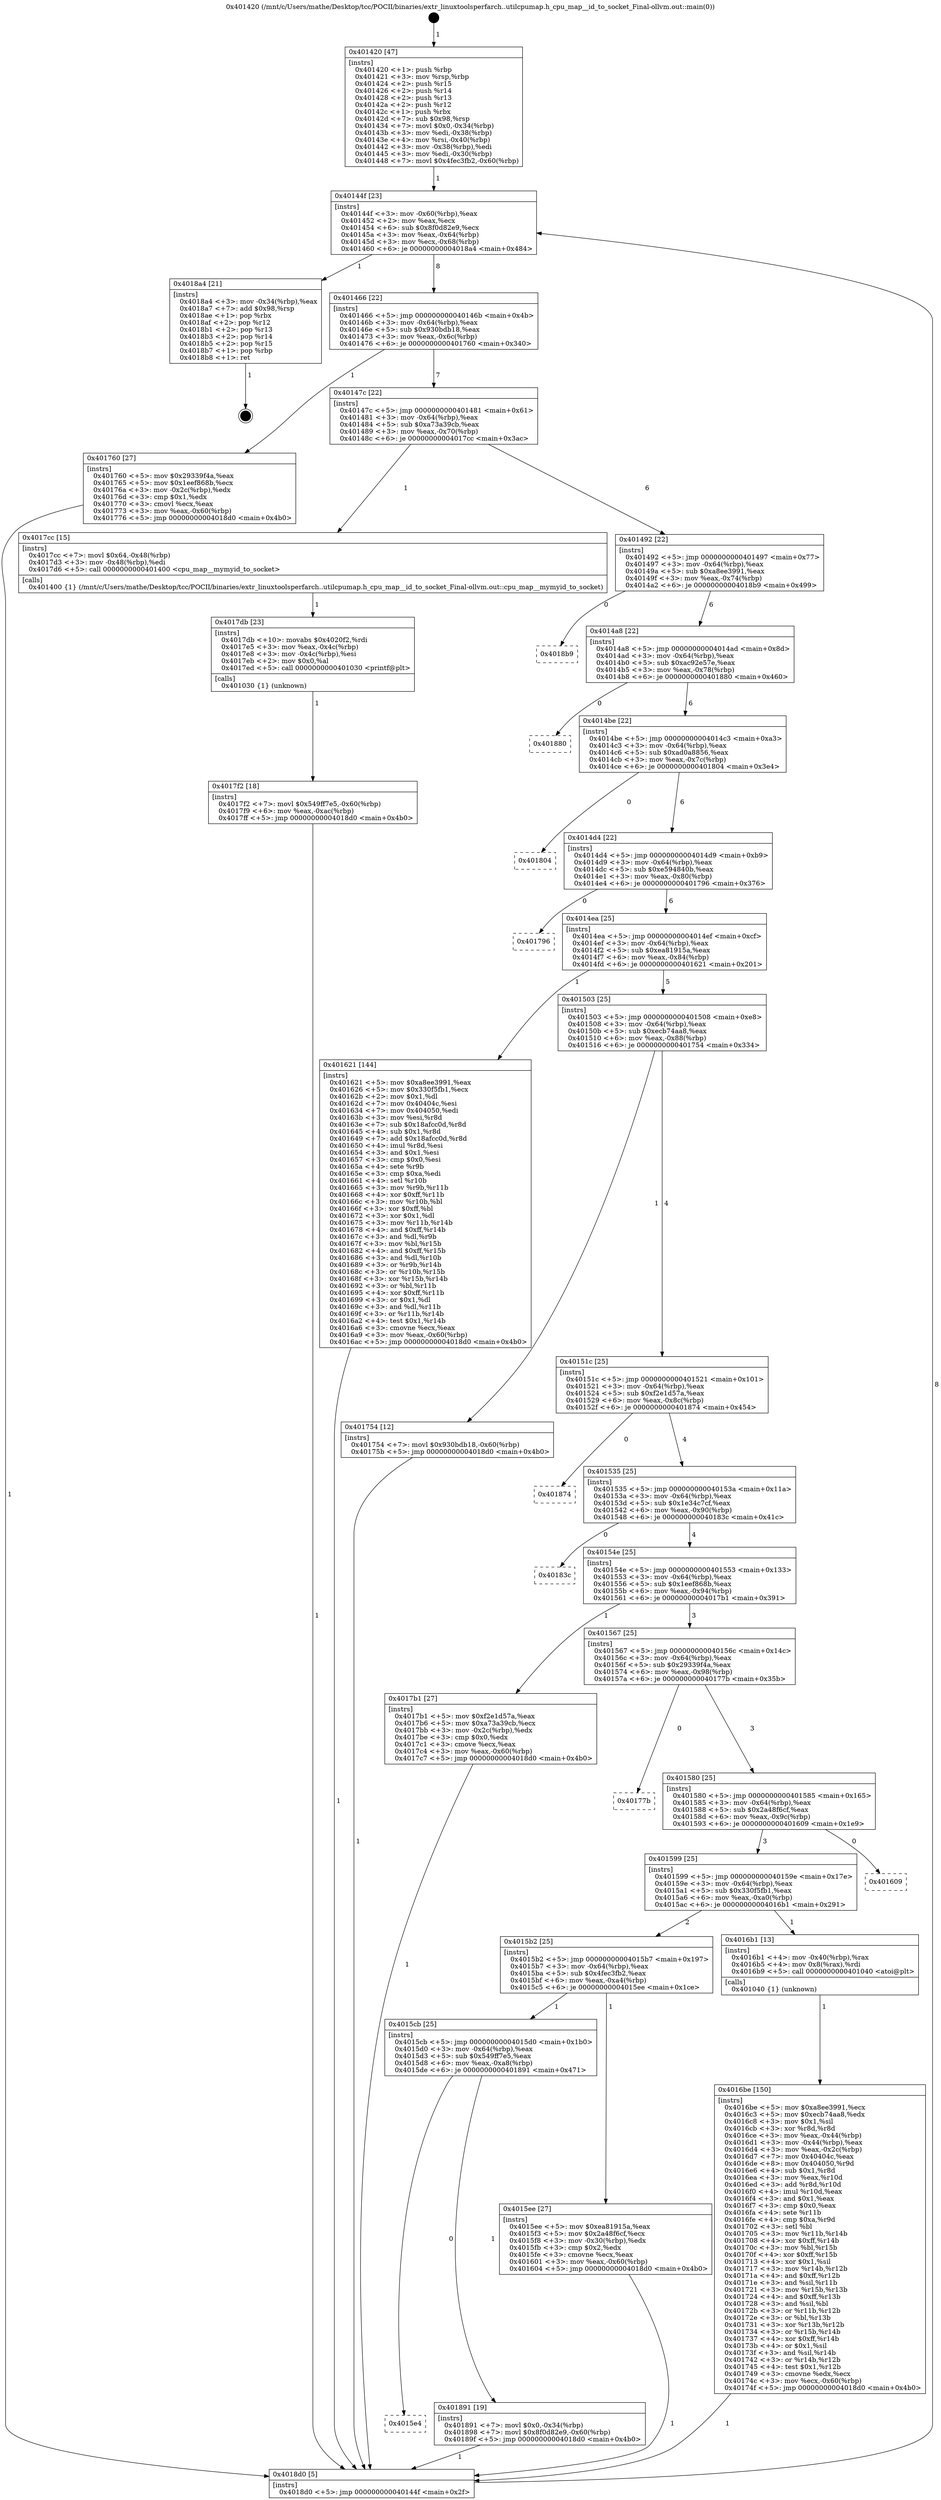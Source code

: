 digraph "0x401420" {
  label = "0x401420 (/mnt/c/Users/mathe/Desktop/tcc/POCII/binaries/extr_linuxtoolsperfarch..utilcpumap.h_cpu_map__id_to_socket_Final-ollvm.out::main(0))"
  labelloc = "t"
  node[shape=record]

  Entry [label="",width=0.3,height=0.3,shape=circle,fillcolor=black,style=filled]
  "0x40144f" [label="{
     0x40144f [23]\l
     | [instrs]\l
     &nbsp;&nbsp;0x40144f \<+3\>: mov -0x60(%rbp),%eax\l
     &nbsp;&nbsp;0x401452 \<+2\>: mov %eax,%ecx\l
     &nbsp;&nbsp;0x401454 \<+6\>: sub $0x8f0d82e9,%ecx\l
     &nbsp;&nbsp;0x40145a \<+3\>: mov %eax,-0x64(%rbp)\l
     &nbsp;&nbsp;0x40145d \<+3\>: mov %ecx,-0x68(%rbp)\l
     &nbsp;&nbsp;0x401460 \<+6\>: je 00000000004018a4 \<main+0x484\>\l
  }"]
  "0x4018a4" [label="{
     0x4018a4 [21]\l
     | [instrs]\l
     &nbsp;&nbsp;0x4018a4 \<+3\>: mov -0x34(%rbp),%eax\l
     &nbsp;&nbsp;0x4018a7 \<+7\>: add $0x98,%rsp\l
     &nbsp;&nbsp;0x4018ae \<+1\>: pop %rbx\l
     &nbsp;&nbsp;0x4018af \<+2\>: pop %r12\l
     &nbsp;&nbsp;0x4018b1 \<+2\>: pop %r13\l
     &nbsp;&nbsp;0x4018b3 \<+2\>: pop %r14\l
     &nbsp;&nbsp;0x4018b5 \<+2\>: pop %r15\l
     &nbsp;&nbsp;0x4018b7 \<+1\>: pop %rbp\l
     &nbsp;&nbsp;0x4018b8 \<+1\>: ret\l
  }"]
  "0x401466" [label="{
     0x401466 [22]\l
     | [instrs]\l
     &nbsp;&nbsp;0x401466 \<+5\>: jmp 000000000040146b \<main+0x4b\>\l
     &nbsp;&nbsp;0x40146b \<+3\>: mov -0x64(%rbp),%eax\l
     &nbsp;&nbsp;0x40146e \<+5\>: sub $0x930bdb18,%eax\l
     &nbsp;&nbsp;0x401473 \<+3\>: mov %eax,-0x6c(%rbp)\l
     &nbsp;&nbsp;0x401476 \<+6\>: je 0000000000401760 \<main+0x340\>\l
  }"]
  Exit [label="",width=0.3,height=0.3,shape=circle,fillcolor=black,style=filled,peripheries=2]
  "0x401760" [label="{
     0x401760 [27]\l
     | [instrs]\l
     &nbsp;&nbsp;0x401760 \<+5\>: mov $0x29339f4a,%eax\l
     &nbsp;&nbsp;0x401765 \<+5\>: mov $0x1eef868b,%ecx\l
     &nbsp;&nbsp;0x40176a \<+3\>: mov -0x2c(%rbp),%edx\l
     &nbsp;&nbsp;0x40176d \<+3\>: cmp $0x1,%edx\l
     &nbsp;&nbsp;0x401770 \<+3\>: cmovl %ecx,%eax\l
     &nbsp;&nbsp;0x401773 \<+3\>: mov %eax,-0x60(%rbp)\l
     &nbsp;&nbsp;0x401776 \<+5\>: jmp 00000000004018d0 \<main+0x4b0\>\l
  }"]
  "0x40147c" [label="{
     0x40147c [22]\l
     | [instrs]\l
     &nbsp;&nbsp;0x40147c \<+5\>: jmp 0000000000401481 \<main+0x61\>\l
     &nbsp;&nbsp;0x401481 \<+3\>: mov -0x64(%rbp),%eax\l
     &nbsp;&nbsp;0x401484 \<+5\>: sub $0xa73a39cb,%eax\l
     &nbsp;&nbsp;0x401489 \<+3\>: mov %eax,-0x70(%rbp)\l
     &nbsp;&nbsp;0x40148c \<+6\>: je 00000000004017cc \<main+0x3ac\>\l
  }"]
  "0x4015e4" [label="{
     0x4015e4\l
  }", style=dashed]
  "0x4017cc" [label="{
     0x4017cc [15]\l
     | [instrs]\l
     &nbsp;&nbsp;0x4017cc \<+7\>: movl $0x64,-0x48(%rbp)\l
     &nbsp;&nbsp;0x4017d3 \<+3\>: mov -0x48(%rbp),%edi\l
     &nbsp;&nbsp;0x4017d6 \<+5\>: call 0000000000401400 \<cpu_map__mymyid_to_socket\>\l
     | [calls]\l
     &nbsp;&nbsp;0x401400 \{1\} (/mnt/c/Users/mathe/Desktop/tcc/POCII/binaries/extr_linuxtoolsperfarch..utilcpumap.h_cpu_map__id_to_socket_Final-ollvm.out::cpu_map__mymyid_to_socket)\l
  }"]
  "0x401492" [label="{
     0x401492 [22]\l
     | [instrs]\l
     &nbsp;&nbsp;0x401492 \<+5\>: jmp 0000000000401497 \<main+0x77\>\l
     &nbsp;&nbsp;0x401497 \<+3\>: mov -0x64(%rbp),%eax\l
     &nbsp;&nbsp;0x40149a \<+5\>: sub $0xa8ee3991,%eax\l
     &nbsp;&nbsp;0x40149f \<+3\>: mov %eax,-0x74(%rbp)\l
     &nbsp;&nbsp;0x4014a2 \<+6\>: je 00000000004018b9 \<main+0x499\>\l
  }"]
  "0x401891" [label="{
     0x401891 [19]\l
     | [instrs]\l
     &nbsp;&nbsp;0x401891 \<+7\>: movl $0x0,-0x34(%rbp)\l
     &nbsp;&nbsp;0x401898 \<+7\>: movl $0x8f0d82e9,-0x60(%rbp)\l
     &nbsp;&nbsp;0x40189f \<+5\>: jmp 00000000004018d0 \<main+0x4b0\>\l
  }"]
  "0x4018b9" [label="{
     0x4018b9\l
  }", style=dashed]
  "0x4014a8" [label="{
     0x4014a8 [22]\l
     | [instrs]\l
     &nbsp;&nbsp;0x4014a8 \<+5\>: jmp 00000000004014ad \<main+0x8d\>\l
     &nbsp;&nbsp;0x4014ad \<+3\>: mov -0x64(%rbp),%eax\l
     &nbsp;&nbsp;0x4014b0 \<+5\>: sub $0xac92e57e,%eax\l
     &nbsp;&nbsp;0x4014b5 \<+3\>: mov %eax,-0x78(%rbp)\l
     &nbsp;&nbsp;0x4014b8 \<+6\>: je 0000000000401880 \<main+0x460\>\l
  }"]
  "0x4017f2" [label="{
     0x4017f2 [18]\l
     | [instrs]\l
     &nbsp;&nbsp;0x4017f2 \<+7\>: movl $0x549ff7e5,-0x60(%rbp)\l
     &nbsp;&nbsp;0x4017f9 \<+6\>: mov %eax,-0xac(%rbp)\l
     &nbsp;&nbsp;0x4017ff \<+5\>: jmp 00000000004018d0 \<main+0x4b0\>\l
  }"]
  "0x401880" [label="{
     0x401880\l
  }", style=dashed]
  "0x4014be" [label="{
     0x4014be [22]\l
     | [instrs]\l
     &nbsp;&nbsp;0x4014be \<+5\>: jmp 00000000004014c3 \<main+0xa3\>\l
     &nbsp;&nbsp;0x4014c3 \<+3\>: mov -0x64(%rbp),%eax\l
     &nbsp;&nbsp;0x4014c6 \<+5\>: sub $0xad0a8856,%eax\l
     &nbsp;&nbsp;0x4014cb \<+3\>: mov %eax,-0x7c(%rbp)\l
     &nbsp;&nbsp;0x4014ce \<+6\>: je 0000000000401804 \<main+0x3e4\>\l
  }"]
  "0x4017db" [label="{
     0x4017db [23]\l
     | [instrs]\l
     &nbsp;&nbsp;0x4017db \<+10\>: movabs $0x4020f2,%rdi\l
     &nbsp;&nbsp;0x4017e5 \<+3\>: mov %eax,-0x4c(%rbp)\l
     &nbsp;&nbsp;0x4017e8 \<+3\>: mov -0x4c(%rbp),%esi\l
     &nbsp;&nbsp;0x4017eb \<+2\>: mov $0x0,%al\l
     &nbsp;&nbsp;0x4017ed \<+5\>: call 0000000000401030 \<printf@plt\>\l
     | [calls]\l
     &nbsp;&nbsp;0x401030 \{1\} (unknown)\l
  }"]
  "0x401804" [label="{
     0x401804\l
  }", style=dashed]
  "0x4014d4" [label="{
     0x4014d4 [22]\l
     | [instrs]\l
     &nbsp;&nbsp;0x4014d4 \<+5\>: jmp 00000000004014d9 \<main+0xb9\>\l
     &nbsp;&nbsp;0x4014d9 \<+3\>: mov -0x64(%rbp),%eax\l
     &nbsp;&nbsp;0x4014dc \<+5\>: sub $0xe594840b,%eax\l
     &nbsp;&nbsp;0x4014e1 \<+3\>: mov %eax,-0x80(%rbp)\l
     &nbsp;&nbsp;0x4014e4 \<+6\>: je 0000000000401796 \<main+0x376\>\l
  }"]
  "0x4016be" [label="{
     0x4016be [150]\l
     | [instrs]\l
     &nbsp;&nbsp;0x4016be \<+5\>: mov $0xa8ee3991,%ecx\l
     &nbsp;&nbsp;0x4016c3 \<+5\>: mov $0xecb74aa8,%edx\l
     &nbsp;&nbsp;0x4016c8 \<+3\>: mov $0x1,%sil\l
     &nbsp;&nbsp;0x4016cb \<+3\>: xor %r8d,%r8d\l
     &nbsp;&nbsp;0x4016ce \<+3\>: mov %eax,-0x44(%rbp)\l
     &nbsp;&nbsp;0x4016d1 \<+3\>: mov -0x44(%rbp),%eax\l
     &nbsp;&nbsp;0x4016d4 \<+3\>: mov %eax,-0x2c(%rbp)\l
     &nbsp;&nbsp;0x4016d7 \<+7\>: mov 0x40404c,%eax\l
     &nbsp;&nbsp;0x4016de \<+8\>: mov 0x404050,%r9d\l
     &nbsp;&nbsp;0x4016e6 \<+4\>: sub $0x1,%r8d\l
     &nbsp;&nbsp;0x4016ea \<+3\>: mov %eax,%r10d\l
     &nbsp;&nbsp;0x4016ed \<+3\>: add %r8d,%r10d\l
     &nbsp;&nbsp;0x4016f0 \<+4\>: imul %r10d,%eax\l
     &nbsp;&nbsp;0x4016f4 \<+3\>: and $0x1,%eax\l
     &nbsp;&nbsp;0x4016f7 \<+3\>: cmp $0x0,%eax\l
     &nbsp;&nbsp;0x4016fa \<+4\>: sete %r11b\l
     &nbsp;&nbsp;0x4016fe \<+4\>: cmp $0xa,%r9d\l
     &nbsp;&nbsp;0x401702 \<+3\>: setl %bl\l
     &nbsp;&nbsp;0x401705 \<+3\>: mov %r11b,%r14b\l
     &nbsp;&nbsp;0x401708 \<+4\>: xor $0xff,%r14b\l
     &nbsp;&nbsp;0x40170c \<+3\>: mov %bl,%r15b\l
     &nbsp;&nbsp;0x40170f \<+4\>: xor $0xff,%r15b\l
     &nbsp;&nbsp;0x401713 \<+4\>: xor $0x1,%sil\l
     &nbsp;&nbsp;0x401717 \<+3\>: mov %r14b,%r12b\l
     &nbsp;&nbsp;0x40171a \<+4\>: and $0xff,%r12b\l
     &nbsp;&nbsp;0x40171e \<+3\>: and %sil,%r11b\l
     &nbsp;&nbsp;0x401721 \<+3\>: mov %r15b,%r13b\l
     &nbsp;&nbsp;0x401724 \<+4\>: and $0xff,%r13b\l
     &nbsp;&nbsp;0x401728 \<+3\>: and %sil,%bl\l
     &nbsp;&nbsp;0x40172b \<+3\>: or %r11b,%r12b\l
     &nbsp;&nbsp;0x40172e \<+3\>: or %bl,%r13b\l
     &nbsp;&nbsp;0x401731 \<+3\>: xor %r13b,%r12b\l
     &nbsp;&nbsp;0x401734 \<+3\>: or %r15b,%r14b\l
     &nbsp;&nbsp;0x401737 \<+4\>: xor $0xff,%r14b\l
     &nbsp;&nbsp;0x40173b \<+4\>: or $0x1,%sil\l
     &nbsp;&nbsp;0x40173f \<+3\>: and %sil,%r14b\l
     &nbsp;&nbsp;0x401742 \<+3\>: or %r14b,%r12b\l
     &nbsp;&nbsp;0x401745 \<+4\>: test $0x1,%r12b\l
     &nbsp;&nbsp;0x401749 \<+3\>: cmovne %edx,%ecx\l
     &nbsp;&nbsp;0x40174c \<+3\>: mov %ecx,-0x60(%rbp)\l
     &nbsp;&nbsp;0x40174f \<+5\>: jmp 00000000004018d0 \<main+0x4b0\>\l
  }"]
  "0x401796" [label="{
     0x401796\l
  }", style=dashed]
  "0x4014ea" [label="{
     0x4014ea [25]\l
     | [instrs]\l
     &nbsp;&nbsp;0x4014ea \<+5\>: jmp 00000000004014ef \<main+0xcf\>\l
     &nbsp;&nbsp;0x4014ef \<+3\>: mov -0x64(%rbp),%eax\l
     &nbsp;&nbsp;0x4014f2 \<+5\>: sub $0xea81915a,%eax\l
     &nbsp;&nbsp;0x4014f7 \<+6\>: mov %eax,-0x84(%rbp)\l
     &nbsp;&nbsp;0x4014fd \<+6\>: je 0000000000401621 \<main+0x201\>\l
  }"]
  "0x401420" [label="{
     0x401420 [47]\l
     | [instrs]\l
     &nbsp;&nbsp;0x401420 \<+1\>: push %rbp\l
     &nbsp;&nbsp;0x401421 \<+3\>: mov %rsp,%rbp\l
     &nbsp;&nbsp;0x401424 \<+2\>: push %r15\l
     &nbsp;&nbsp;0x401426 \<+2\>: push %r14\l
     &nbsp;&nbsp;0x401428 \<+2\>: push %r13\l
     &nbsp;&nbsp;0x40142a \<+2\>: push %r12\l
     &nbsp;&nbsp;0x40142c \<+1\>: push %rbx\l
     &nbsp;&nbsp;0x40142d \<+7\>: sub $0x98,%rsp\l
     &nbsp;&nbsp;0x401434 \<+7\>: movl $0x0,-0x34(%rbp)\l
     &nbsp;&nbsp;0x40143b \<+3\>: mov %edi,-0x38(%rbp)\l
     &nbsp;&nbsp;0x40143e \<+4\>: mov %rsi,-0x40(%rbp)\l
     &nbsp;&nbsp;0x401442 \<+3\>: mov -0x38(%rbp),%edi\l
     &nbsp;&nbsp;0x401445 \<+3\>: mov %edi,-0x30(%rbp)\l
     &nbsp;&nbsp;0x401448 \<+7\>: movl $0x4fec3fb2,-0x60(%rbp)\l
  }"]
  "0x401621" [label="{
     0x401621 [144]\l
     | [instrs]\l
     &nbsp;&nbsp;0x401621 \<+5\>: mov $0xa8ee3991,%eax\l
     &nbsp;&nbsp;0x401626 \<+5\>: mov $0x330f5fb1,%ecx\l
     &nbsp;&nbsp;0x40162b \<+2\>: mov $0x1,%dl\l
     &nbsp;&nbsp;0x40162d \<+7\>: mov 0x40404c,%esi\l
     &nbsp;&nbsp;0x401634 \<+7\>: mov 0x404050,%edi\l
     &nbsp;&nbsp;0x40163b \<+3\>: mov %esi,%r8d\l
     &nbsp;&nbsp;0x40163e \<+7\>: sub $0x18afcc0d,%r8d\l
     &nbsp;&nbsp;0x401645 \<+4\>: sub $0x1,%r8d\l
     &nbsp;&nbsp;0x401649 \<+7\>: add $0x18afcc0d,%r8d\l
     &nbsp;&nbsp;0x401650 \<+4\>: imul %r8d,%esi\l
     &nbsp;&nbsp;0x401654 \<+3\>: and $0x1,%esi\l
     &nbsp;&nbsp;0x401657 \<+3\>: cmp $0x0,%esi\l
     &nbsp;&nbsp;0x40165a \<+4\>: sete %r9b\l
     &nbsp;&nbsp;0x40165e \<+3\>: cmp $0xa,%edi\l
     &nbsp;&nbsp;0x401661 \<+4\>: setl %r10b\l
     &nbsp;&nbsp;0x401665 \<+3\>: mov %r9b,%r11b\l
     &nbsp;&nbsp;0x401668 \<+4\>: xor $0xff,%r11b\l
     &nbsp;&nbsp;0x40166c \<+3\>: mov %r10b,%bl\l
     &nbsp;&nbsp;0x40166f \<+3\>: xor $0xff,%bl\l
     &nbsp;&nbsp;0x401672 \<+3\>: xor $0x1,%dl\l
     &nbsp;&nbsp;0x401675 \<+3\>: mov %r11b,%r14b\l
     &nbsp;&nbsp;0x401678 \<+4\>: and $0xff,%r14b\l
     &nbsp;&nbsp;0x40167c \<+3\>: and %dl,%r9b\l
     &nbsp;&nbsp;0x40167f \<+3\>: mov %bl,%r15b\l
     &nbsp;&nbsp;0x401682 \<+4\>: and $0xff,%r15b\l
     &nbsp;&nbsp;0x401686 \<+3\>: and %dl,%r10b\l
     &nbsp;&nbsp;0x401689 \<+3\>: or %r9b,%r14b\l
     &nbsp;&nbsp;0x40168c \<+3\>: or %r10b,%r15b\l
     &nbsp;&nbsp;0x40168f \<+3\>: xor %r15b,%r14b\l
     &nbsp;&nbsp;0x401692 \<+3\>: or %bl,%r11b\l
     &nbsp;&nbsp;0x401695 \<+4\>: xor $0xff,%r11b\l
     &nbsp;&nbsp;0x401699 \<+3\>: or $0x1,%dl\l
     &nbsp;&nbsp;0x40169c \<+3\>: and %dl,%r11b\l
     &nbsp;&nbsp;0x40169f \<+3\>: or %r11b,%r14b\l
     &nbsp;&nbsp;0x4016a2 \<+4\>: test $0x1,%r14b\l
     &nbsp;&nbsp;0x4016a6 \<+3\>: cmovne %ecx,%eax\l
     &nbsp;&nbsp;0x4016a9 \<+3\>: mov %eax,-0x60(%rbp)\l
     &nbsp;&nbsp;0x4016ac \<+5\>: jmp 00000000004018d0 \<main+0x4b0\>\l
  }"]
  "0x401503" [label="{
     0x401503 [25]\l
     | [instrs]\l
     &nbsp;&nbsp;0x401503 \<+5\>: jmp 0000000000401508 \<main+0xe8\>\l
     &nbsp;&nbsp;0x401508 \<+3\>: mov -0x64(%rbp),%eax\l
     &nbsp;&nbsp;0x40150b \<+5\>: sub $0xecb74aa8,%eax\l
     &nbsp;&nbsp;0x401510 \<+6\>: mov %eax,-0x88(%rbp)\l
     &nbsp;&nbsp;0x401516 \<+6\>: je 0000000000401754 \<main+0x334\>\l
  }"]
  "0x4018d0" [label="{
     0x4018d0 [5]\l
     | [instrs]\l
     &nbsp;&nbsp;0x4018d0 \<+5\>: jmp 000000000040144f \<main+0x2f\>\l
  }"]
  "0x401754" [label="{
     0x401754 [12]\l
     | [instrs]\l
     &nbsp;&nbsp;0x401754 \<+7\>: movl $0x930bdb18,-0x60(%rbp)\l
     &nbsp;&nbsp;0x40175b \<+5\>: jmp 00000000004018d0 \<main+0x4b0\>\l
  }"]
  "0x40151c" [label="{
     0x40151c [25]\l
     | [instrs]\l
     &nbsp;&nbsp;0x40151c \<+5\>: jmp 0000000000401521 \<main+0x101\>\l
     &nbsp;&nbsp;0x401521 \<+3\>: mov -0x64(%rbp),%eax\l
     &nbsp;&nbsp;0x401524 \<+5\>: sub $0xf2e1d57a,%eax\l
     &nbsp;&nbsp;0x401529 \<+6\>: mov %eax,-0x8c(%rbp)\l
     &nbsp;&nbsp;0x40152f \<+6\>: je 0000000000401874 \<main+0x454\>\l
  }"]
  "0x4015cb" [label="{
     0x4015cb [25]\l
     | [instrs]\l
     &nbsp;&nbsp;0x4015cb \<+5\>: jmp 00000000004015d0 \<main+0x1b0\>\l
     &nbsp;&nbsp;0x4015d0 \<+3\>: mov -0x64(%rbp),%eax\l
     &nbsp;&nbsp;0x4015d3 \<+5\>: sub $0x549ff7e5,%eax\l
     &nbsp;&nbsp;0x4015d8 \<+6\>: mov %eax,-0xa8(%rbp)\l
     &nbsp;&nbsp;0x4015de \<+6\>: je 0000000000401891 \<main+0x471\>\l
  }"]
  "0x401874" [label="{
     0x401874\l
  }", style=dashed]
  "0x401535" [label="{
     0x401535 [25]\l
     | [instrs]\l
     &nbsp;&nbsp;0x401535 \<+5\>: jmp 000000000040153a \<main+0x11a\>\l
     &nbsp;&nbsp;0x40153a \<+3\>: mov -0x64(%rbp),%eax\l
     &nbsp;&nbsp;0x40153d \<+5\>: sub $0x1e34c7cf,%eax\l
     &nbsp;&nbsp;0x401542 \<+6\>: mov %eax,-0x90(%rbp)\l
     &nbsp;&nbsp;0x401548 \<+6\>: je 000000000040183c \<main+0x41c\>\l
  }"]
  "0x4015ee" [label="{
     0x4015ee [27]\l
     | [instrs]\l
     &nbsp;&nbsp;0x4015ee \<+5\>: mov $0xea81915a,%eax\l
     &nbsp;&nbsp;0x4015f3 \<+5\>: mov $0x2a48f6cf,%ecx\l
     &nbsp;&nbsp;0x4015f8 \<+3\>: mov -0x30(%rbp),%edx\l
     &nbsp;&nbsp;0x4015fb \<+3\>: cmp $0x2,%edx\l
     &nbsp;&nbsp;0x4015fe \<+3\>: cmovne %ecx,%eax\l
     &nbsp;&nbsp;0x401601 \<+3\>: mov %eax,-0x60(%rbp)\l
     &nbsp;&nbsp;0x401604 \<+5\>: jmp 00000000004018d0 \<main+0x4b0\>\l
  }"]
  "0x40183c" [label="{
     0x40183c\l
  }", style=dashed]
  "0x40154e" [label="{
     0x40154e [25]\l
     | [instrs]\l
     &nbsp;&nbsp;0x40154e \<+5\>: jmp 0000000000401553 \<main+0x133\>\l
     &nbsp;&nbsp;0x401553 \<+3\>: mov -0x64(%rbp),%eax\l
     &nbsp;&nbsp;0x401556 \<+5\>: sub $0x1eef868b,%eax\l
     &nbsp;&nbsp;0x40155b \<+6\>: mov %eax,-0x94(%rbp)\l
     &nbsp;&nbsp;0x401561 \<+6\>: je 00000000004017b1 \<main+0x391\>\l
  }"]
  "0x4015b2" [label="{
     0x4015b2 [25]\l
     | [instrs]\l
     &nbsp;&nbsp;0x4015b2 \<+5\>: jmp 00000000004015b7 \<main+0x197\>\l
     &nbsp;&nbsp;0x4015b7 \<+3\>: mov -0x64(%rbp),%eax\l
     &nbsp;&nbsp;0x4015ba \<+5\>: sub $0x4fec3fb2,%eax\l
     &nbsp;&nbsp;0x4015bf \<+6\>: mov %eax,-0xa4(%rbp)\l
     &nbsp;&nbsp;0x4015c5 \<+6\>: je 00000000004015ee \<main+0x1ce\>\l
  }"]
  "0x4017b1" [label="{
     0x4017b1 [27]\l
     | [instrs]\l
     &nbsp;&nbsp;0x4017b1 \<+5\>: mov $0xf2e1d57a,%eax\l
     &nbsp;&nbsp;0x4017b6 \<+5\>: mov $0xa73a39cb,%ecx\l
     &nbsp;&nbsp;0x4017bb \<+3\>: mov -0x2c(%rbp),%edx\l
     &nbsp;&nbsp;0x4017be \<+3\>: cmp $0x0,%edx\l
     &nbsp;&nbsp;0x4017c1 \<+3\>: cmove %ecx,%eax\l
     &nbsp;&nbsp;0x4017c4 \<+3\>: mov %eax,-0x60(%rbp)\l
     &nbsp;&nbsp;0x4017c7 \<+5\>: jmp 00000000004018d0 \<main+0x4b0\>\l
  }"]
  "0x401567" [label="{
     0x401567 [25]\l
     | [instrs]\l
     &nbsp;&nbsp;0x401567 \<+5\>: jmp 000000000040156c \<main+0x14c\>\l
     &nbsp;&nbsp;0x40156c \<+3\>: mov -0x64(%rbp),%eax\l
     &nbsp;&nbsp;0x40156f \<+5\>: sub $0x29339f4a,%eax\l
     &nbsp;&nbsp;0x401574 \<+6\>: mov %eax,-0x98(%rbp)\l
     &nbsp;&nbsp;0x40157a \<+6\>: je 000000000040177b \<main+0x35b\>\l
  }"]
  "0x4016b1" [label="{
     0x4016b1 [13]\l
     | [instrs]\l
     &nbsp;&nbsp;0x4016b1 \<+4\>: mov -0x40(%rbp),%rax\l
     &nbsp;&nbsp;0x4016b5 \<+4\>: mov 0x8(%rax),%rdi\l
     &nbsp;&nbsp;0x4016b9 \<+5\>: call 0000000000401040 \<atoi@plt\>\l
     | [calls]\l
     &nbsp;&nbsp;0x401040 \{1\} (unknown)\l
  }"]
  "0x40177b" [label="{
     0x40177b\l
  }", style=dashed]
  "0x401580" [label="{
     0x401580 [25]\l
     | [instrs]\l
     &nbsp;&nbsp;0x401580 \<+5\>: jmp 0000000000401585 \<main+0x165\>\l
     &nbsp;&nbsp;0x401585 \<+3\>: mov -0x64(%rbp),%eax\l
     &nbsp;&nbsp;0x401588 \<+5\>: sub $0x2a48f6cf,%eax\l
     &nbsp;&nbsp;0x40158d \<+6\>: mov %eax,-0x9c(%rbp)\l
     &nbsp;&nbsp;0x401593 \<+6\>: je 0000000000401609 \<main+0x1e9\>\l
  }"]
  "0x401599" [label="{
     0x401599 [25]\l
     | [instrs]\l
     &nbsp;&nbsp;0x401599 \<+5\>: jmp 000000000040159e \<main+0x17e\>\l
     &nbsp;&nbsp;0x40159e \<+3\>: mov -0x64(%rbp),%eax\l
     &nbsp;&nbsp;0x4015a1 \<+5\>: sub $0x330f5fb1,%eax\l
     &nbsp;&nbsp;0x4015a6 \<+6\>: mov %eax,-0xa0(%rbp)\l
     &nbsp;&nbsp;0x4015ac \<+6\>: je 00000000004016b1 \<main+0x291\>\l
  }"]
  "0x401609" [label="{
     0x401609\l
  }", style=dashed]
  Entry -> "0x401420" [label=" 1"]
  "0x40144f" -> "0x4018a4" [label=" 1"]
  "0x40144f" -> "0x401466" [label=" 8"]
  "0x4018a4" -> Exit [label=" 1"]
  "0x401466" -> "0x401760" [label=" 1"]
  "0x401466" -> "0x40147c" [label=" 7"]
  "0x401891" -> "0x4018d0" [label=" 1"]
  "0x40147c" -> "0x4017cc" [label=" 1"]
  "0x40147c" -> "0x401492" [label=" 6"]
  "0x4015cb" -> "0x4015e4" [label=" 0"]
  "0x401492" -> "0x4018b9" [label=" 0"]
  "0x401492" -> "0x4014a8" [label=" 6"]
  "0x4015cb" -> "0x401891" [label=" 1"]
  "0x4014a8" -> "0x401880" [label=" 0"]
  "0x4014a8" -> "0x4014be" [label=" 6"]
  "0x4017f2" -> "0x4018d0" [label=" 1"]
  "0x4014be" -> "0x401804" [label=" 0"]
  "0x4014be" -> "0x4014d4" [label=" 6"]
  "0x4017db" -> "0x4017f2" [label=" 1"]
  "0x4014d4" -> "0x401796" [label=" 0"]
  "0x4014d4" -> "0x4014ea" [label=" 6"]
  "0x4017cc" -> "0x4017db" [label=" 1"]
  "0x4014ea" -> "0x401621" [label=" 1"]
  "0x4014ea" -> "0x401503" [label=" 5"]
  "0x4017b1" -> "0x4018d0" [label=" 1"]
  "0x401503" -> "0x401754" [label=" 1"]
  "0x401503" -> "0x40151c" [label=" 4"]
  "0x401760" -> "0x4018d0" [label=" 1"]
  "0x40151c" -> "0x401874" [label=" 0"]
  "0x40151c" -> "0x401535" [label=" 4"]
  "0x401754" -> "0x4018d0" [label=" 1"]
  "0x401535" -> "0x40183c" [label=" 0"]
  "0x401535" -> "0x40154e" [label=" 4"]
  "0x4016be" -> "0x4018d0" [label=" 1"]
  "0x40154e" -> "0x4017b1" [label=" 1"]
  "0x40154e" -> "0x401567" [label=" 3"]
  "0x401621" -> "0x4018d0" [label=" 1"]
  "0x401567" -> "0x40177b" [label=" 0"]
  "0x401567" -> "0x401580" [label=" 3"]
  "0x4018d0" -> "0x40144f" [label=" 8"]
  "0x401580" -> "0x401609" [label=" 0"]
  "0x401580" -> "0x401599" [label=" 3"]
  "0x401420" -> "0x40144f" [label=" 1"]
  "0x401599" -> "0x4016b1" [label=" 1"]
  "0x401599" -> "0x4015b2" [label=" 2"]
  "0x4016b1" -> "0x4016be" [label=" 1"]
  "0x4015b2" -> "0x4015ee" [label=" 1"]
  "0x4015b2" -> "0x4015cb" [label=" 1"]
  "0x4015ee" -> "0x4018d0" [label=" 1"]
}
